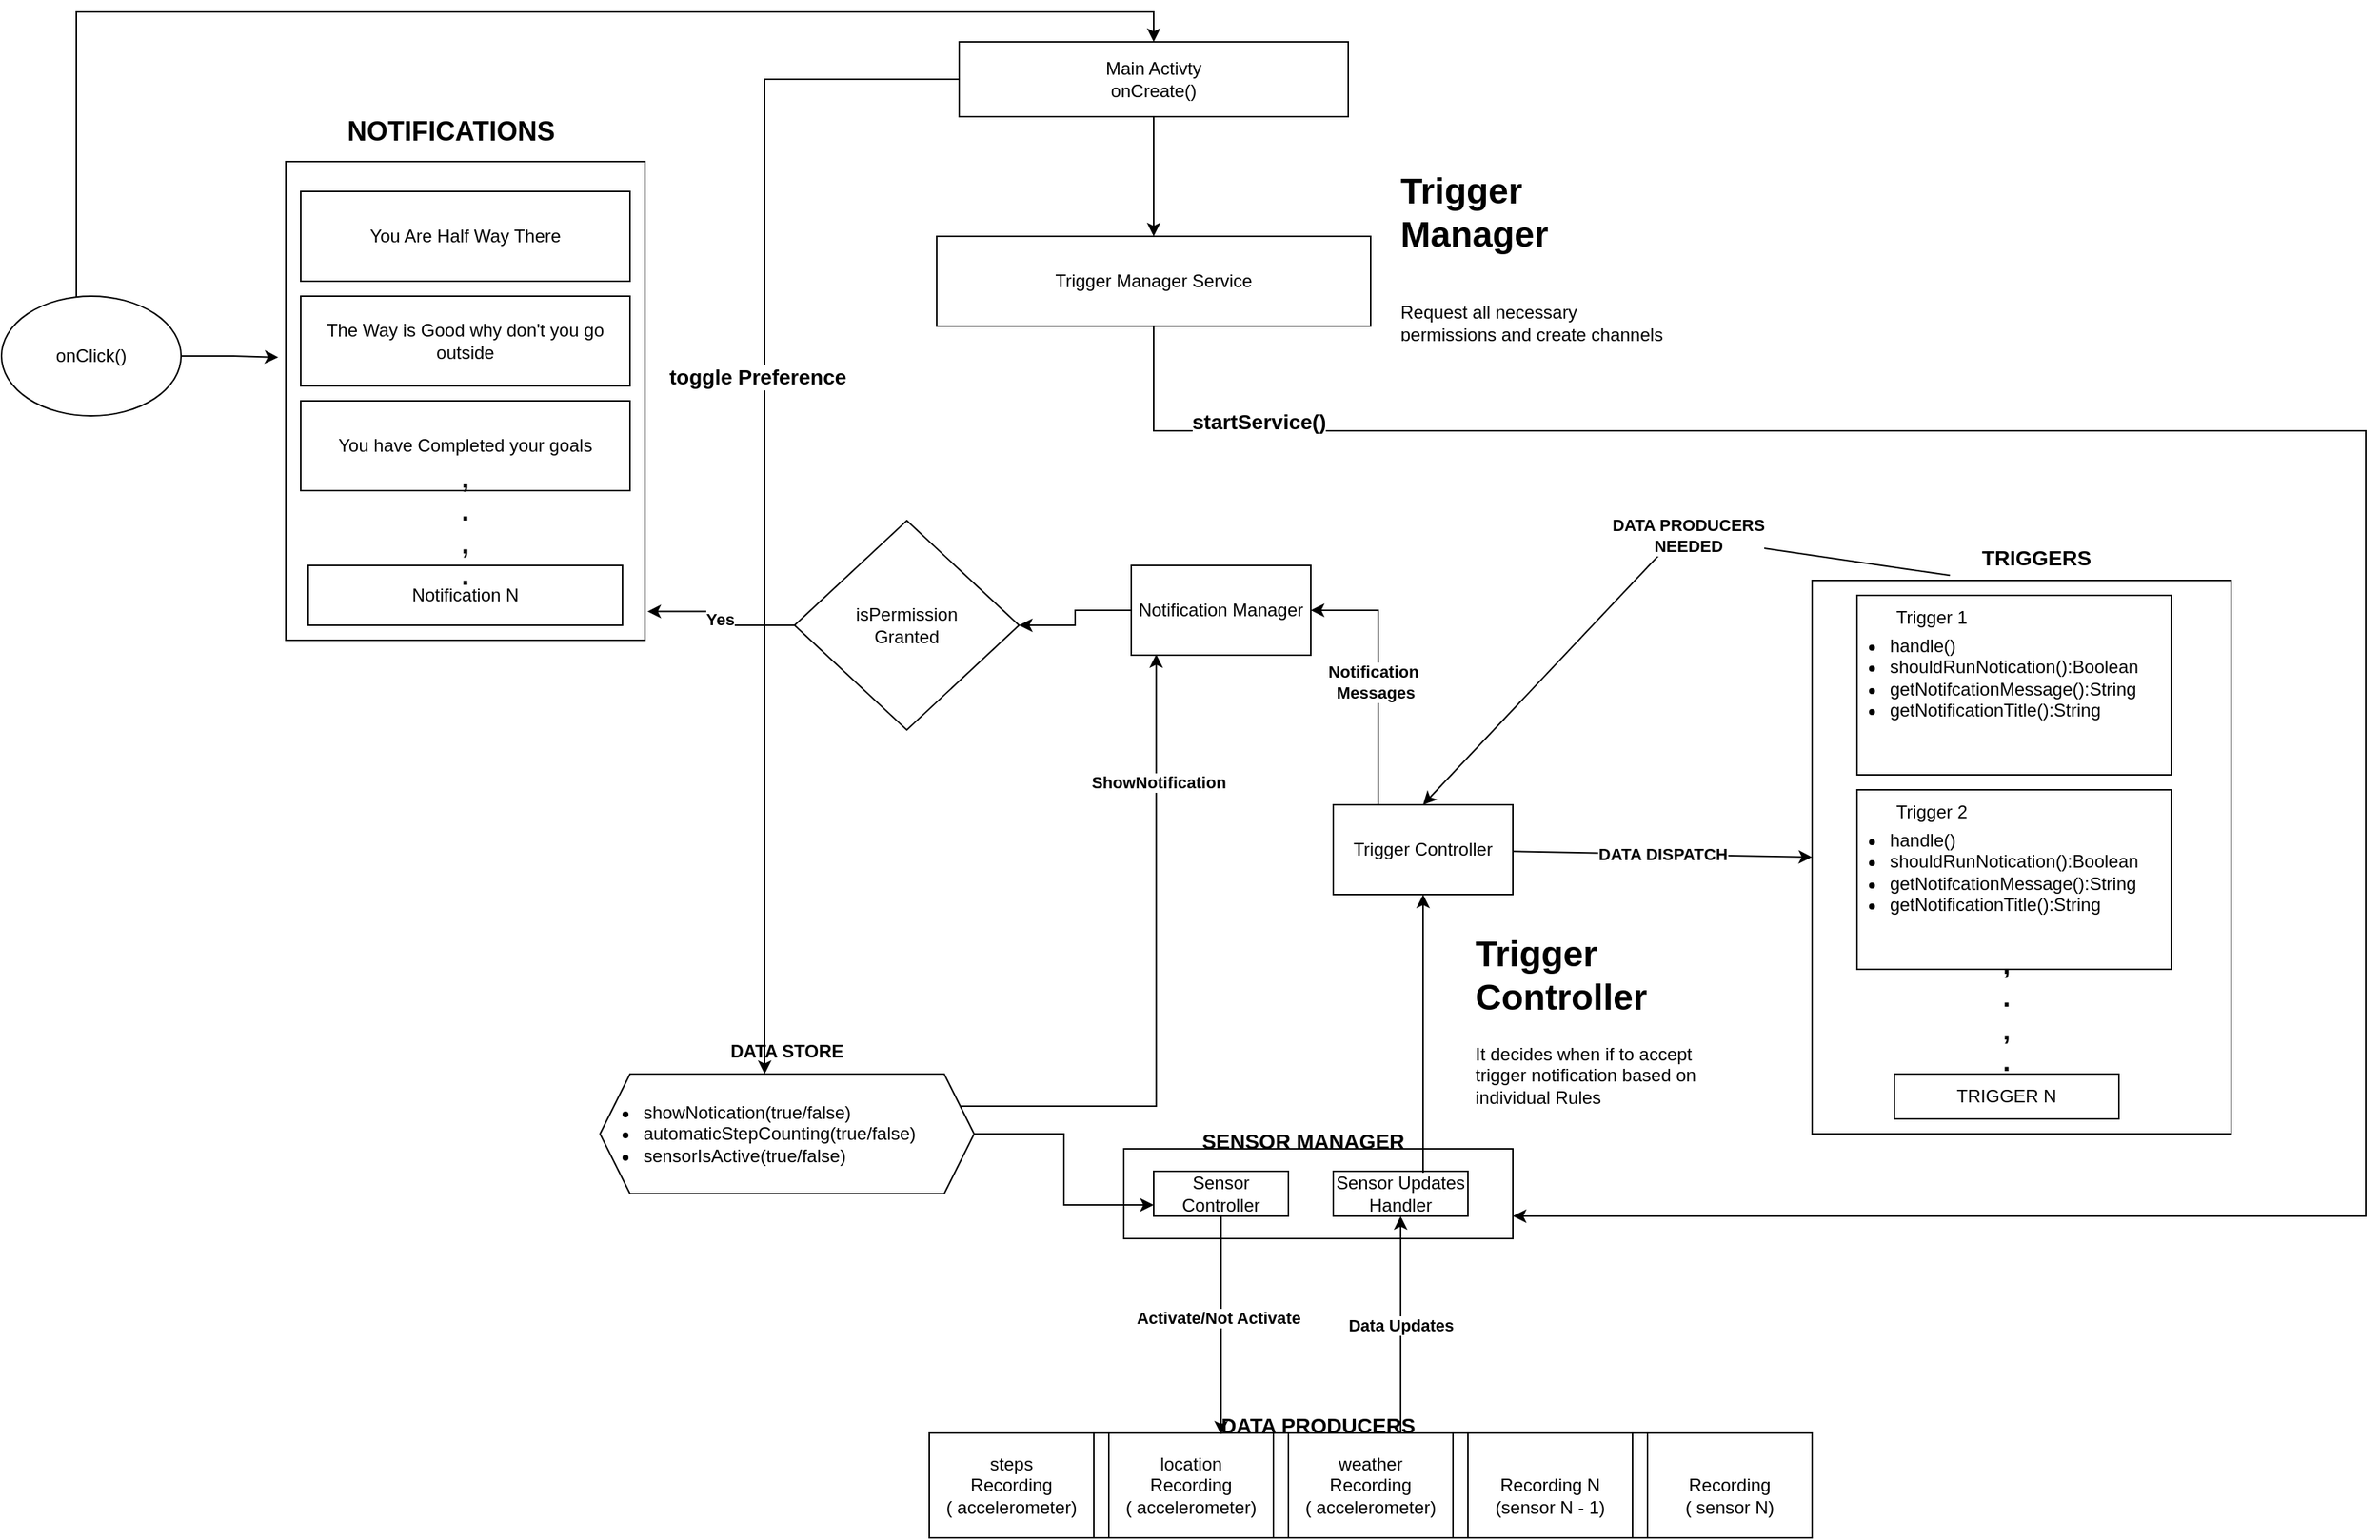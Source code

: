 <mxfile version="21.1.2" type="device">
  <diagram name="Page-1" id="ERz1TwGrXm5DOkrKuKh9">
    <mxGraphModel dx="2550" dy="860" grid="1" gridSize="10" guides="1" tooltips="1" connect="1" arrows="1" fold="1" page="1" pageScale="1" pageWidth="827" pageHeight="1169" math="0" shadow="0">
      <root>
        <mxCell id="0" />
        <mxCell id="1" parent="0" />
        <mxCell id="FvL0lC-zSxbZgia9cZai-40" value="" style="group" vertex="1" connectable="0" parent="1">
          <mxGeometry x="70" y="1040" width="590" height="70" as="geometry" />
        </mxCell>
        <mxCell id="FvL0lC-zSxbZgia9cZai-1" value="" style="rounded=0;whiteSpace=wrap;html=1;" vertex="1" parent="FvL0lC-zSxbZgia9cZai-40">
          <mxGeometry x="50" width="520" height="70" as="geometry" />
        </mxCell>
        <mxCell id="FvL0lC-zSxbZgia9cZai-17" value="" style="group" vertex="1" connectable="0" parent="FvL0lC-zSxbZgia9cZai-40">
          <mxGeometry width="110" height="70" as="geometry" />
        </mxCell>
        <mxCell id="FvL0lC-zSxbZgia9cZai-4" value="" style="rounded=0;whiteSpace=wrap;html=1;direction=west;" vertex="1" parent="FvL0lC-zSxbZgia9cZai-17">
          <mxGeometry width="110" height="70" as="geometry" />
        </mxCell>
        <mxCell id="FvL0lC-zSxbZgia9cZai-6" value="steps&lt;br&gt;Recording&lt;br&gt;(&amp;nbsp;accelerometer)" style="text;html=1;strokeColor=none;fillColor=none;align=center;verticalAlign=middle;whiteSpace=wrap;rounded=0;direction=west;" vertex="1" parent="FvL0lC-zSxbZgia9cZai-17">
          <mxGeometry x="16.25" y="25" width="77.5" height="20" as="geometry" />
        </mxCell>
        <mxCell id="FvL0lC-zSxbZgia9cZai-18" value="" style="group" vertex="1" connectable="0" parent="FvL0lC-zSxbZgia9cZai-40">
          <mxGeometry x="120" width="110" height="70" as="geometry" />
        </mxCell>
        <mxCell id="FvL0lC-zSxbZgia9cZai-19" value="" style="rounded=0;whiteSpace=wrap;html=1;direction=west;" vertex="1" parent="FvL0lC-zSxbZgia9cZai-18">
          <mxGeometry width="110" height="70" as="geometry" />
        </mxCell>
        <mxCell id="FvL0lC-zSxbZgia9cZai-20" value="location&lt;br&gt;Recording&lt;br&gt;(&amp;nbsp;accelerometer)" style="text;html=1;strokeColor=none;fillColor=none;align=center;verticalAlign=middle;whiteSpace=wrap;rounded=0;direction=west;" vertex="1" parent="FvL0lC-zSxbZgia9cZai-18">
          <mxGeometry x="16.25" y="25" width="77.5" height="20" as="geometry" />
        </mxCell>
        <mxCell id="FvL0lC-zSxbZgia9cZai-24" value="" style="group" vertex="1" connectable="0" parent="FvL0lC-zSxbZgia9cZai-40">
          <mxGeometry x="240" width="110" height="70" as="geometry" />
        </mxCell>
        <mxCell id="FvL0lC-zSxbZgia9cZai-25" value="" style="rounded=0;whiteSpace=wrap;html=1;direction=west;" vertex="1" parent="FvL0lC-zSxbZgia9cZai-24">
          <mxGeometry width="110" height="70" as="geometry" />
        </mxCell>
        <mxCell id="FvL0lC-zSxbZgia9cZai-26" value="weather&lt;br&gt;Recording&lt;br&gt;(&amp;nbsp;accelerometer)" style="text;html=1;strokeColor=none;fillColor=none;align=center;verticalAlign=middle;whiteSpace=wrap;rounded=0;direction=west;" vertex="1" parent="FvL0lC-zSxbZgia9cZai-24">
          <mxGeometry x="16.25" y="25" width="77.5" height="20" as="geometry" />
        </mxCell>
        <mxCell id="FvL0lC-zSxbZgia9cZai-28" value="" style="group" vertex="1" connectable="0" parent="FvL0lC-zSxbZgia9cZai-40">
          <mxGeometry x="360" width="110" height="70" as="geometry" />
        </mxCell>
        <mxCell id="FvL0lC-zSxbZgia9cZai-29" value="" style="rounded=0;whiteSpace=wrap;html=1;direction=west;" vertex="1" parent="FvL0lC-zSxbZgia9cZai-28">
          <mxGeometry width="110" height="70" as="geometry" />
        </mxCell>
        <mxCell id="FvL0lC-zSxbZgia9cZai-30" value="&lt;br style=&quot;border-color: var(--border-color);&quot;&gt;Recording N&lt;br style=&quot;border-color: var(--border-color);&quot;&gt;(sensor N - 1)" style="text;html=1;strokeColor=none;fillColor=none;align=center;verticalAlign=middle;whiteSpace=wrap;rounded=0;direction=west;" vertex="1" parent="FvL0lC-zSxbZgia9cZai-28">
          <mxGeometry x="16.25" y="25" width="77.5" height="20" as="geometry" />
        </mxCell>
        <mxCell id="FvL0lC-zSxbZgia9cZai-37" value="" style="group" vertex="1" connectable="0" parent="FvL0lC-zSxbZgia9cZai-40">
          <mxGeometry x="480" width="110" height="70" as="geometry" />
        </mxCell>
        <mxCell id="FvL0lC-zSxbZgia9cZai-38" value="" style="rounded=0;whiteSpace=wrap;html=1;direction=west;" vertex="1" parent="FvL0lC-zSxbZgia9cZai-37">
          <mxGeometry width="110" height="70" as="geometry" />
        </mxCell>
        <mxCell id="FvL0lC-zSxbZgia9cZai-39" value="&lt;br&gt;Recording&lt;br&gt;( sensor N)" style="text;html=1;strokeColor=none;fillColor=none;align=center;verticalAlign=middle;whiteSpace=wrap;rounded=0;direction=west;" vertex="1" parent="FvL0lC-zSxbZgia9cZai-37">
          <mxGeometry x="16.25" y="25" width="77.5" height="20" as="geometry" />
        </mxCell>
        <mxCell id="FvL0lC-zSxbZgia9cZai-42" value="" style="rounded=0;whiteSpace=wrap;html=1;" vertex="1" parent="1">
          <mxGeometry x="200" y="850" width="260" height="60" as="geometry" />
        </mxCell>
        <mxCell id="FvL0lC-zSxbZgia9cZai-46" style="edgeStyle=orthogonalEdgeStyle;rounded=0;orthogonalLoop=1;jettySize=auto;html=1;entryX=0.318;entryY=0.986;entryDx=0;entryDy=0;entryPerimeter=0;" edge="1" parent="1" source="FvL0lC-zSxbZgia9cZai-43" target="FvL0lC-zSxbZgia9cZai-19">
          <mxGeometry relative="1" as="geometry" />
        </mxCell>
        <mxCell id="FvL0lC-zSxbZgia9cZai-49" value="&lt;b&gt;Activate/Not Activate&lt;/b&gt;" style="edgeLabel;html=1;align=center;verticalAlign=middle;resizable=0;points=[];" vertex="1" connectable="0" parent="FvL0lC-zSxbZgia9cZai-46">
          <mxGeometry x="-0.075" y="-2" relative="1" as="geometry">
            <mxPoint as="offset" />
          </mxGeometry>
        </mxCell>
        <mxCell id="FvL0lC-zSxbZgia9cZai-43" value="Sensor Controller" style="rounded=0;whiteSpace=wrap;html=1;" vertex="1" parent="1">
          <mxGeometry x="220" y="865" width="90" height="30" as="geometry" />
        </mxCell>
        <mxCell id="FvL0lC-zSxbZgia9cZai-44" value="Sensor Updates&lt;br&gt;Handler" style="rounded=0;whiteSpace=wrap;html=1;" vertex="1" parent="1">
          <mxGeometry x="340" y="865" width="90" height="30" as="geometry" />
        </mxCell>
        <mxCell id="FvL0lC-zSxbZgia9cZai-45" value="&lt;b&gt;Data Updates&lt;/b&gt;" style="edgeStyle=orthogonalEdgeStyle;rounded=0;orthogonalLoop=1;jettySize=auto;html=1;exitX=0.318;exitY=1;exitDx=0;exitDy=0;exitPerimeter=0;" edge="1" parent="1" source="FvL0lC-zSxbZgia9cZai-25" target="FvL0lC-zSxbZgia9cZai-44">
          <mxGeometry relative="1" as="geometry" />
        </mxCell>
        <mxCell id="FvL0lC-zSxbZgia9cZai-56" value="&lt;b&gt;&lt;font style=&quot;font-size: 14px;&quot;&gt;SENSOR MANAGER&lt;/font&gt;&lt;/b&gt;" style="text;html=1;strokeColor=none;fillColor=none;align=center;verticalAlign=middle;whiteSpace=wrap;rounded=0;" vertex="1" parent="1">
          <mxGeometry x="250" y="830" width="140" height="30" as="geometry" />
        </mxCell>
        <mxCell id="FvL0lC-zSxbZgia9cZai-57" value="&lt;b&gt;&lt;font style=&quot;font-size: 14px;&quot;&gt;DATA PRODUCERS&lt;/font&gt;&lt;/b&gt;" style="text;html=1;strokeColor=none;fillColor=none;align=center;verticalAlign=middle;whiteSpace=wrap;rounded=0;" vertex="1" parent="1">
          <mxGeometry x="260" y="1020" width="140" height="30" as="geometry" />
        </mxCell>
        <mxCell id="FvL0lC-zSxbZgia9cZai-64" style="edgeStyle=orthogonalEdgeStyle;rounded=0;orthogonalLoop=1;jettySize=auto;html=1;exitX=0.667;exitY=0.033;exitDx=0;exitDy=0;exitPerimeter=0;" edge="1" parent="1" source="FvL0lC-zSxbZgia9cZai-44" target="FvL0lC-zSxbZgia9cZai-58">
          <mxGeometry relative="1" as="geometry" />
        </mxCell>
        <mxCell id="FvL0lC-zSxbZgia9cZai-66" value="&lt;b&gt;DATA DISPATCH&lt;/b&gt;" style="rounded=0;orthogonalLoop=1;jettySize=auto;html=1;entryX=0;entryY=0.5;entryDx=0;entryDy=0;" edge="1" parent="1" source="FvL0lC-zSxbZgia9cZai-58" target="FvL0lC-zSxbZgia9cZai-65">
          <mxGeometry relative="1" as="geometry" />
        </mxCell>
        <mxCell id="FvL0lC-zSxbZgia9cZai-67" style="rounded=0;orthogonalLoop=1;jettySize=auto;html=1;exitX=0.329;exitY=-0.009;exitDx=0;exitDy=0;entryX=0.5;entryY=0;entryDx=0;entryDy=0;exitPerimeter=0;" edge="1" parent="1" source="FvL0lC-zSxbZgia9cZai-65" target="FvL0lC-zSxbZgia9cZai-58">
          <mxGeometry relative="1" as="geometry">
            <Array as="points">
              <mxPoint x="570" y="440" />
            </Array>
          </mxGeometry>
        </mxCell>
        <mxCell id="FvL0lC-zSxbZgia9cZai-68" value="&lt;b&gt;DATA PRODUCERS&lt;br&gt;NEEDED&lt;/b&gt;" style="edgeLabel;html=1;align=center;verticalAlign=middle;resizable=0;points=[];" vertex="1" connectable="0" parent="FvL0lC-zSxbZgia9cZai-67">
          <mxGeometry x="-0.178" y="-1" relative="1" as="geometry">
            <mxPoint as="offset" />
          </mxGeometry>
        </mxCell>
        <mxCell id="FvL0lC-zSxbZgia9cZai-101" style="edgeStyle=orthogonalEdgeStyle;rounded=0;orthogonalLoop=1;jettySize=auto;html=1;exitX=0.25;exitY=0;exitDx=0;exitDy=0;entryX=1;entryY=0.5;entryDx=0;entryDy=0;" edge="1" parent="1" source="FvL0lC-zSxbZgia9cZai-58" target="FvL0lC-zSxbZgia9cZai-93">
          <mxGeometry relative="1" as="geometry" />
        </mxCell>
        <mxCell id="FvL0lC-zSxbZgia9cZai-102" value="&lt;b&gt;Notification&amp;nbsp;&lt;br&gt;Messages&lt;/b&gt;" style="edgeLabel;html=1;align=center;verticalAlign=middle;resizable=0;points=[];" vertex="1" connectable="0" parent="FvL0lC-zSxbZgia9cZai-101">
          <mxGeometry x="-0.055" y="2" relative="1" as="geometry">
            <mxPoint as="offset" />
          </mxGeometry>
        </mxCell>
        <mxCell id="FvL0lC-zSxbZgia9cZai-58" value="Trigger Controller" style="rounded=0;whiteSpace=wrap;html=1;" vertex="1" parent="1">
          <mxGeometry x="340" y="620" width="120" height="60" as="geometry" />
        </mxCell>
        <mxCell id="FvL0lC-zSxbZgia9cZai-63" value="" style="rounded=0;whiteSpace=wrap;html=1;" vertex="1" parent="1">
          <mxGeometry x="700" y="760" width="150" height="40" as="geometry" />
        </mxCell>
        <mxCell id="FvL0lC-zSxbZgia9cZai-65" value="" style="rounded=0;whiteSpace=wrap;html=1;" vertex="1" parent="1">
          <mxGeometry x="660" y="470" width="280" height="370" as="geometry" />
        </mxCell>
        <mxCell id="FvL0lC-zSxbZgia9cZai-71" value="&lt;b&gt;&lt;font style=&quot;font-size: 14px;&quot;&gt;TRIGGERS&lt;/font&gt;&lt;/b&gt;" style="text;html=1;strokeColor=none;fillColor=none;align=center;verticalAlign=middle;whiteSpace=wrap;rounded=0;" vertex="1" parent="1">
          <mxGeometry x="780" y="440" width="60" height="30" as="geometry" />
        </mxCell>
        <mxCell id="FvL0lC-zSxbZgia9cZai-81" value="" style="group" vertex="1" connectable="0" parent="1">
          <mxGeometry x="680" y="480" width="220" height="120" as="geometry" />
        </mxCell>
        <mxCell id="FvL0lC-zSxbZgia9cZai-80" value="" style="rounded=0;whiteSpace=wrap;html=1;" vertex="1" parent="FvL0lC-zSxbZgia9cZai-81">
          <mxGeometry x="10" width="210" height="120" as="geometry" />
        </mxCell>
        <mxCell id="FvL0lC-zSxbZgia9cZai-74" value="Trigger 1" style="text;html=1;strokeColor=none;fillColor=none;align=center;verticalAlign=middle;whiteSpace=wrap;rounded=0;" vertex="1" parent="FvL0lC-zSxbZgia9cZai-81">
          <mxGeometry x="30" y="10" width="60" height="10" as="geometry" />
        </mxCell>
        <mxCell id="FvL0lC-zSxbZgia9cZai-76" value="&lt;ul&gt;&lt;li style=&quot;text-align: left;&quot;&gt;handle()&lt;/li&gt;&lt;li&gt;shouldRunNotication():Boolean&lt;/li&gt;&lt;li style=&quot;text-align: left;&quot;&gt;getNotifcationMessage():String&lt;/li&gt;&lt;li style=&quot;text-align: left;&quot;&gt;getNotificationTitle():String&lt;/li&gt;&lt;/ul&gt;" style="text;html=1;strokeColor=none;fillColor=none;align=center;verticalAlign=middle;whiteSpace=wrap;rounded=0;" vertex="1" parent="FvL0lC-zSxbZgia9cZai-81">
          <mxGeometry y="45" width="190" height="20" as="geometry" />
        </mxCell>
        <mxCell id="FvL0lC-zSxbZgia9cZai-88" value="" style="group" vertex="1" connectable="0" parent="1">
          <mxGeometry x="680" y="610" width="220" height="120" as="geometry" />
        </mxCell>
        <mxCell id="FvL0lC-zSxbZgia9cZai-89" value="" style="rounded=0;whiteSpace=wrap;html=1;" vertex="1" parent="FvL0lC-zSxbZgia9cZai-88">
          <mxGeometry x="10" width="210" height="120" as="geometry" />
        </mxCell>
        <mxCell id="FvL0lC-zSxbZgia9cZai-90" value="Trigger 2" style="text;html=1;strokeColor=none;fillColor=none;align=center;verticalAlign=middle;whiteSpace=wrap;rounded=0;" vertex="1" parent="FvL0lC-zSxbZgia9cZai-88">
          <mxGeometry x="30" y="10" width="60" height="10" as="geometry" />
        </mxCell>
        <mxCell id="FvL0lC-zSxbZgia9cZai-91" value="&lt;ul&gt;&lt;li style=&quot;text-align: left;&quot;&gt;handle()&lt;/li&gt;&lt;li&gt;shouldRunNotication():Boolean&lt;/li&gt;&lt;li style=&quot;text-align: left;&quot;&gt;getNotifcationMessage():String&lt;/li&gt;&lt;li style=&quot;text-align: left;&quot;&gt;getNotificationTitle():String&lt;/li&gt;&lt;/ul&gt;" style="text;html=1;strokeColor=none;fillColor=none;align=center;verticalAlign=middle;whiteSpace=wrap;rounded=0;" vertex="1" parent="FvL0lC-zSxbZgia9cZai-88">
          <mxGeometry y="45" width="190" height="20" as="geometry" />
        </mxCell>
        <mxCell id="FvL0lC-zSxbZgia9cZai-92" value="&lt;h1&gt;Trigger Controller&lt;/h1&gt;&lt;div&gt;It decides when if to accept trigger notification based on individual Rules&lt;/div&gt;" style="text;html=1;strokeColor=none;fillColor=none;spacing=5;spacingTop=-20;whiteSpace=wrap;overflow=hidden;rounded=0;" vertex="1" parent="1">
          <mxGeometry x="430" y="700" width="190" height="120" as="geometry" />
        </mxCell>
        <mxCell id="FvL0lC-zSxbZgia9cZai-62" value="TRIGGER N" style="rounded=0;whiteSpace=wrap;html=1;" vertex="1" parent="1">
          <mxGeometry x="715" y="800" width="150" height="30" as="geometry" />
        </mxCell>
        <mxCell id="FvL0lC-zSxbZgia9cZai-120" style="edgeStyle=orthogonalEdgeStyle;rounded=0;orthogonalLoop=1;jettySize=auto;html=1;exitX=0;exitY=0.5;exitDx=0;exitDy=0;entryX=1;entryY=0.5;entryDx=0;entryDy=0;" edge="1" parent="1" source="FvL0lC-zSxbZgia9cZai-93" target="FvL0lC-zSxbZgia9cZai-114">
          <mxGeometry relative="1" as="geometry" />
        </mxCell>
        <mxCell id="FvL0lC-zSxbZgia9cZai-93" value="Notification Manager" style="rounded=0;whiteSpace=wrap;html=1;" vertex="1" parent="1">
          <mxGeometry x="205" y="460" width="120" height="60" as="geometry" />
        </mxCell>
        <mxCell id="FvL0lC-zSxbZgia9cZai-111" style="edgeStyle=orthogonalEdgeStyle;rounded=0;orthogonalLoop=1;jettySize=auto;html=1;exitX=1;exitY=0.25;exitDx=0;exitDy=0;entryX=0.139;entryY=0.99;entryDx=0;entryDy=0;entryPerimeter=0;" edge="1" parent="1" source="FvL0lC-zSxbZgia9cZai-95" target="FvL0lC-zSxbZgia9cZai-93">
          <mxGeometry relative="1" as="geometry">
            <mxPoint x="220" y="530" as="targetPoint" />
          </mxGeometry>
        </mxCell>
        <mxCell id="FvL0lC-zSxbZgia9cZai-113" value="&lt;b&gt;ShowNotification&lt;/b&gt;" style="edgeLabel;html=1;align=center;verticalAlign=middle;resizable=0;points=[];" vertex="1" connectable="0" parent="FvL0lC-zSxbZgia9cZai-111">
          <mxGeometry x="0.604" y="-1" relative="1" as="geometry">
            <mxPoint as="offset" />
          </mxGeometry>
        </mxCell>
        <mxCell id="FvL0lC-zSxbZgia9cZai-95" value="" style="shape=hexagon;perimeter=hexagonPerimeter2;whiteSpace=wrap;html=1;fixedSize=1;" vertex="1" parent="1">
          <mxGeometry x="-150" y="800" width="250" height="80" as="geometry" />
        </mxCell>
        <mxCell id="FvL0lC-zSxbZgia9cZai-96" value="&lt;b&gt;DATA STORE&lt;/b&gt;" style="text;html=1;strokeColor=none;fillColor=none;align=center;verticalAlign=middle;whiteSpace=wrap;rounded=0;" vertex="1" parent="1">
          <mxGeometry x="-75" y="770" width="100" height="30" as="geometry" />
        </mxCell>
        <mxCell id="FvL0lC-zSxbZgia9cZai-98" style="edgeStyle=orthogonalEdgeStyle;rounded=0;orthogonalLoop=1;jettySize=auto;html=1;entryX=0;entryY=0.75;entryDx=0;entryDy=0;exitX=1;exitY=0.5;exitDx=0;exitDy=0;" edge="1" parent="1" source="FvL0lC-zSxbZgia9cZai-95" target="FvL0lC-zSxbZgia9cZai-43">
          <mxGeometry relative="1" as="geometry">
            <mxPoint x="90" y="850" as="sourcePoint" />
          </mxGeometry>
        </mxCell>
        <mxCell id="FvL0lC-zSxbZgia9cZai-97" value="&lt;ul&gt;&lt;li style=&quot;text-align: left;&quot;&gt;showNotication(true/false)&lt;/li&gt;&lt;li style=&quot;text-align: left;&quot;&gt;automaticStepCounting(true/false)&lt;/li&gt;&lt;li style=&quot;text-align: left;&quot;&gt;sensorIsActive(true/false)&lt;/li&gt;&lt;/ul&gt;" style="text;html=1;strokeColor=none;fillColor=none;align=center;verticalAlign=middle;whiteSpace=wrap;rounded=0;" vertex="1" parent="1">
          <mxGeometry x="-190" y="825" width="280" height="30" as="geometry" />
        </mxCell>
        <mxCell id="FvL0lC-zSxbZgia9cZai-110" value="&lt;b&gt;&lt;font style=&quot;&quot;&gt;&lt;font style=&quot;font-size: 18px;&quot;&gt;,&lt;br&gt;.&lt;br&gt;,&lt;br&gt;.&lt;/font&gt;&lt;br&gt;&lt;/font&gt;&lt;/b&gt;" style="text;html=1;strokeColor=none;fillColor=none;align=center;verticalAlign=middle;whiteSpace=wrap;rounded=0;" vertex="1" parent="1">
          <mxGeometry x="760" y="745" width="60" height="30" as="geometry" />
        </mxCell>
        <mxCell id="FvL0lC-zSxbZgia9cZai-119" value="&lt;b&gt;Yes&lt;/b&gt;" style="edgeStyle=orthogonalEdgeStyle;rounded=0;orthogonalLoop=1;jettySize=auto;html=1;entryX=1.007;entryY=0.94;entryDx=0;entryDy=0;entryPerimeter=0;" edge="1" parent="1" source="FvL0lC-zSxbZgia9cZai-114" target="FvL0lC-zSxbZgia9cZai-103">
          <mxGeometry relative="1" as="geometry" />
        </mxCell>
        <mxCell id="FvL0lC-zSxbZgia9cZai-114" value="isPermission&lt;br&gt;Granted" style="rhombus;whiteSpace=wrap;html=1;" vertex="1" parent="1">
          <mxGeometry x="-20" y="430" width="150" height="140" as="geometry" />
        </mxCell>
        <mxCell id="FvL0lC-zSxbZgia9cZai-121" value="" style="group" vertex="1" connectable="0" parent="1">
          <mxGeometry x="-360" y="190" width="240" height="320" as="geometry" />
        </mxCell>
        <mxCell id="FvL0lC-zSxbZgia9cZai-103" value="" style="rounded=0;whiteSpace=wrap;html=1;" vertex="1" parent="FvL0lC-zSxbZgia9cZai-121">
          <mxGeometry width="240" height="320" as="geometry" />
        </mxCell>
        <mxCell id="FvL0lC-zSxbZgia9cZai-104" value="The Way is Good why don&#39;t you go outside" style="rounded=0;whiteSpace=wrap;html=1;" vertex="1" parent="FvL0lC-zSxbZgia9cZai-121">
          <mxGeometry x="10" y="90" width="220" height="60" as="geometry" />
        </mxCell>
        <mxCell id="FvL0lC-zSxbZgia9cZai-105" value="You Are Half Way There" style="rounded=0;whiteSpace=wrap;html=1;" vertex="1" parent="FvL0lC-zSxbZgia9cZai-121">
          <mxGeometry x="10" y="20" width="220" height="60" as="geometry" />
        </mxCell>
        <mxCell id="FvL0lC-zSxbZgia9cZai-106" value="You have Completed your goals" style="rounded=0;whiteSpace=wrap;html=1;" vertex="1" parent="FvL0lC-zSxbZgia9cZai-121">
          <mxGeometry x="10" y="160" width="220" height="60" as="geometry" />
        </mxCell>
        <mxCell id="FvL0lC-zSxbZgia9cZai-107" value="Notification N" style="rounded=0;whiteSpace=wrap;html=1;" vertex="1" parent="FvL0lC-zSxbZgia9cZai-121">
          <mxGeometry x="15" y="270" width="210" height="40" as="geometry" />
        </mxCell>
        <mxCell id="FvL0lC-zSxbZgia9cZai-109" value="&lt;b&gt;&lt;font style=&quot;&quot;&gt;&lt;font style=&quot;font-size: 18px;&quot;&gt;,&lt;br&gt;.&lt;br&gt;,&lt;br&gt;.&lt;/font&gt;&lt;br&gt;&lt;/font&gt;&lt;/b&gt;" style="text;html=1;strokeColor=none;fillColor=none;align=center;verticalAlign=middle;whiteSpace=wrap;rounded=0;" vertex="1" parent="FvL0lC-zSxbZgia9cZai-121">
          <mxGeometry x="90" y="230" width="60" height="30" as="geometry" />
        </mxCell>
        <mxCell id="FvL0lC-zSxbZgia9cZai-124" style="edgeStyle=orthogonalEdgeStyle;rounded=0;orthogonalLoop=1;jettySize=auto;html=1;exitX=0.5;exitY=1;exitDx=0;exitDy=0;entryX=0.5;entryY=0;entryDx=0;entryDy=0;" edge="1" parent="1" source="FvL0lC-zSxbZgia9cZai-122" target="FvL0lC-zSxbZgia9cZai-123">
          <mxGeometry relative="1" as="geometry" />
        </mxCell>
        <mxCell id="FvL0lC-zSxbZgia9cZai-128" style="edgeStyle=orthogonalEdgeStyle;rounded=0;orthogonalLoop=1;jettySize=auto;html=1;exitX=0;exitY=0.5;exitDx=0;exitDy=0;" edge="1" parent="1" source="FvL0lC-zSxbZgia9cZai-122" target="FvL0lC-zSxbZgia9cZai-95">
          <mxGeometry relative="1" as="geometry">
            <Array as="points">
              <mxPoint x="-40" y="135" />
            </Array>
          </mxGeometry>
        </mxCell>
        <mxCell id="FvL0lC-zSxbZgia9cZai-129" value="&lt;b&gt;&lt;font style=&quot;font-size: 14px;&quot;&gt;toggle Preference&lt;/font&gt;&lt;/b&gt;" style="edgeLabel;html=1;align=center;verticalAlign=middle;resizable=0;points=[];" vertex="1" connectable="0" parent="FvL0lC-zSxbZgia9cZai-128">
          <mxGeometry x="-0.176" y="-5" relative="1" as="geometry">
            <mxPoint y="1" as="offset" />
          </mxGeometry>
        </mxCell>
        <mxCell id="FvL0lC-zSxbZgia9cZai-122" value="Main Activty&lt;br&gt;onCreate()" style="rounded=0;whiteSpace=wrap;html=1;" vertex="1" parent="1">
          <mxGeometry x="90" y="110" width="260" height="50" as="geometry" />
        </mxCell>
        <mxCell id="FvL0lC-zSxbZgia9cZai-125" style="edgeStyle=orthogonalEdgeStyle;rounded=0;orthogonalLoop=1;jettySize=auto;html=1;entryX=1;entryY=0.75;entryDx=0;entryDy=0;" edge="1" parent="1" source="FvL0lC-zSxbZgia9cZai-123" target="FvL0lC-zSxbZgia9cZai-42">
          <mxGeometry relative="1" as="geometry">
            <Array as="points">
              <mxPoint x="220" y="370" />
              <mxPoint x="1030" y="370" />
              <mxPoint x="1030" y="895" />
            </Array>
          </mxGeometry>
        </mxCell>
        <mxCell id="FvL0lC-zSxbZgia9cZai-127" value="&lt;b&gt;&lt;font style=&quot;font-size: 14px;&quot;&gt;startService()&lt;/font&gt;&lt;/b&gt;" style="edgeLabel;html=1;align=center;verticalAlign=middle;resizable=0;points=[];" vertex="1" connectable="0" parent="FvL0lC-zSxbZgia9cZai-125">
          <mxGeometry x="-0.858" y="6" relative="1" as="geometry">
            <mxPoint as="offset" />
          </mxGeometry>
        </mxCell>
        <mxCell id="FvL0lC-zSxbZgia9cZai-123" value="Trigger Manager Service" style="rounded=0;whiteSpace=wrap;html=1;" vertex="1" parent="1">
          <mxGeometry x="75" y="240" width="290" height="60" as="geometry" />
        </mxCell>
        <mxCell id="FvL0lC-zSxbZgia9cZai-130" value="&lt;h1 style=&quot;&quot;&gt;Trigger Manager&lt;/h1&gt;&lt;div&gt;&lt;br&gt;&lt;/div&gt;&lt;div&gt;Request all necessary permissions and create channels&lt;/div&gt;&lt;p&gt;&lt;/p&gt;" style="text;html=1;strokeColor=none;fillColor=none;spacing=5;spacingTop=-20;whiteSpace=wrap;overflow=hidden;rounded=0;" vertex="1" parent="1">
          <mxGeometry x="380" y="190" width="190" height="120" as="geometry" />
        </mxCell>
        <mxCell id="FvL0lC-zSxbZgia9cZai-132" style="edgeStyle=orthogonalEdgeStyle;rounded=0;orthogonalLoop=1;jettySize=auto;html=1;entryX=0.5;entryY=0;entryDx=0;entryDy=0;" edge="1" parent="1" source="FvL0lC-zSxbZgia9cZai-131" target="FvL0lC-zSxbZgia9cZai-122">
          <mxGeometry relative="1" as="geometry">
            <Array as="points">
              <mxPoint x="-500" y="90" />
              <mxPoint x="220" y="90" />
            </Array>
          </mxGeometry>
        </mxCell>
        <mxCell id="FvL0lC-zSxbZgia9cZai-133" style="edgeStyle=orthogonalEdgeStyle;rounded=0;orthogonalLoop=1;jettySize=auto;html=1;entryX=-0.021;entryY=0.409;entryDx=0;entryDy=0;entryPerimeter=0;" edge="1" parent="1" source="FvL0lC-zSxbZgia9cZai-131" target="FvL0lC-zSxbZgia9cZai-103">
          <mxGeometry relative="1" as="geometry" />
        </mxCell>
        <mxCell id="FvL0lC-zSxbZgia9cZai-131" value="onClick()" style="ellipse;whiteSpace=wrap;html=1;" vertex="1" parent="1">
          <mxGeometry x="-550" y="280" width="120" height="80" as="geometry" />
        </mxCell>
        <mxCell id="FvL0lC-zSxbZgia9cZai-134" value="&lt;b&gt;&lt;font style=&quot;font-size: 18px;&quot;&gt;NOTIFICATIONS&lt;/font&gt;&lt;br&gt;&lt;/b&gt;" style="text;html=1;align=center;verticalAlign=middle;resizable=0;points=[];autosize=1;strokeColor=none;fillColor=none;" vertex="1" parent="1">
          <mxGeometry x="-330" y="150" width="160" height="40" as="geometry" />
        </mxCell>
      </root>
    </mxGraphModel>
  </diagram>
</mxfile>

